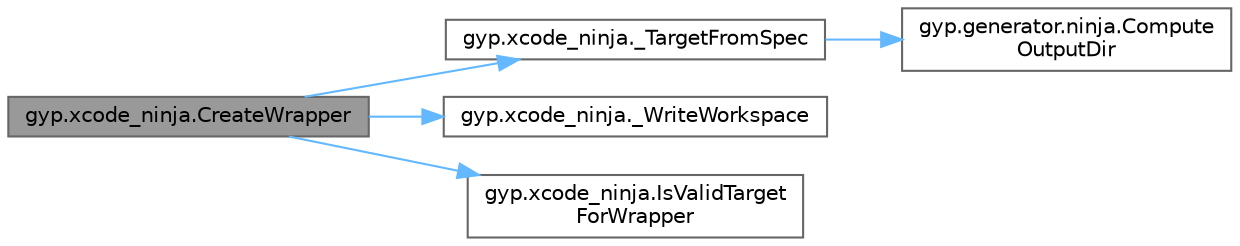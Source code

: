 digraph "gyp.xcode_ninja.CreateWrapper"
{
 // LATEX_PDF_SIZE
  bgcolor="transparent";
  edge [fontname=Helvetica,fontsize=10,labelfontname=Helvetica,labelfontsize=10];
  node [fontname=Helvetica,fontsize=10,shape=box,height=0.2,width=0.4];
  rankdir="LR";
  Node1 [id="Node000001",label="gyp.xcode_ninja.CreateWrapper",height=0.2,width=0.4,color="gray40", fillcolor="grey60", style="filled", fontcolor="black",tooltip=" "];
  Node1 -> Node2 [id="edge1_Node000001_Node000002",color="steelblue1",style="solid",tooltip=" "];
  Node2 [id="Node000002",label="gyp.xcode_ninja._TargetFromSpec",height=0.2,width=0.4,color="grey40", fillcolor="white", style="filled",URL="$namespacegyp_1_1xcode__ninja.html#ab1430fbd4d4ee7b4f1216f82bdb1b8ea",tooltip=" "];
  Node2 -> Node3 [id="edge2_Node000002_Node000003",color="steelblue1",style="solid",tooltip=" "];
  Node3 [id="Node000003",label="gyp.generator.ninja.Compute\lOutputDir",height=0.2,width=0.4,color="grey40", fillcolor="white", style="filled",URL="$namespacegyp_1_1generator_1_1ninja.html#a7c1f50d1b8493a9c6b2f7ce07ef4bb2b",tooltip=" "];
  Node1 -> Node4 [id="edge3_Node000001_Node000004",color="steelblue1",style="solid",tooltip=" "];
  Node4 [id="Node000004",label="gyp.xcode_ninja._WriteWorkspace",height=0.2,width=0.4,color="grey40", fillcolor="white", style="filled",URL="$namespacegyp_1_1xcode__ninja.html#a50d26b6057f1df48e64b9884213d61c2",tooltip=" "];
  Node1 -> Node5 [id="edge4_Node000001_Node000005",color="steelblue1",style="solid",tooltip=" "];
  Node5 [id="Node000005",label="gyp.xcode_ninja.IsValidTarget\lForWrapper",height=0.2,width=0.4,color="grey40", fillcolor="white", style="filled",URL="$namespacegyp_1_1xcode__ninja.html#a68b5ab659fcb19a3231cf41e7bd02cb2",tooltip=" "];
}
